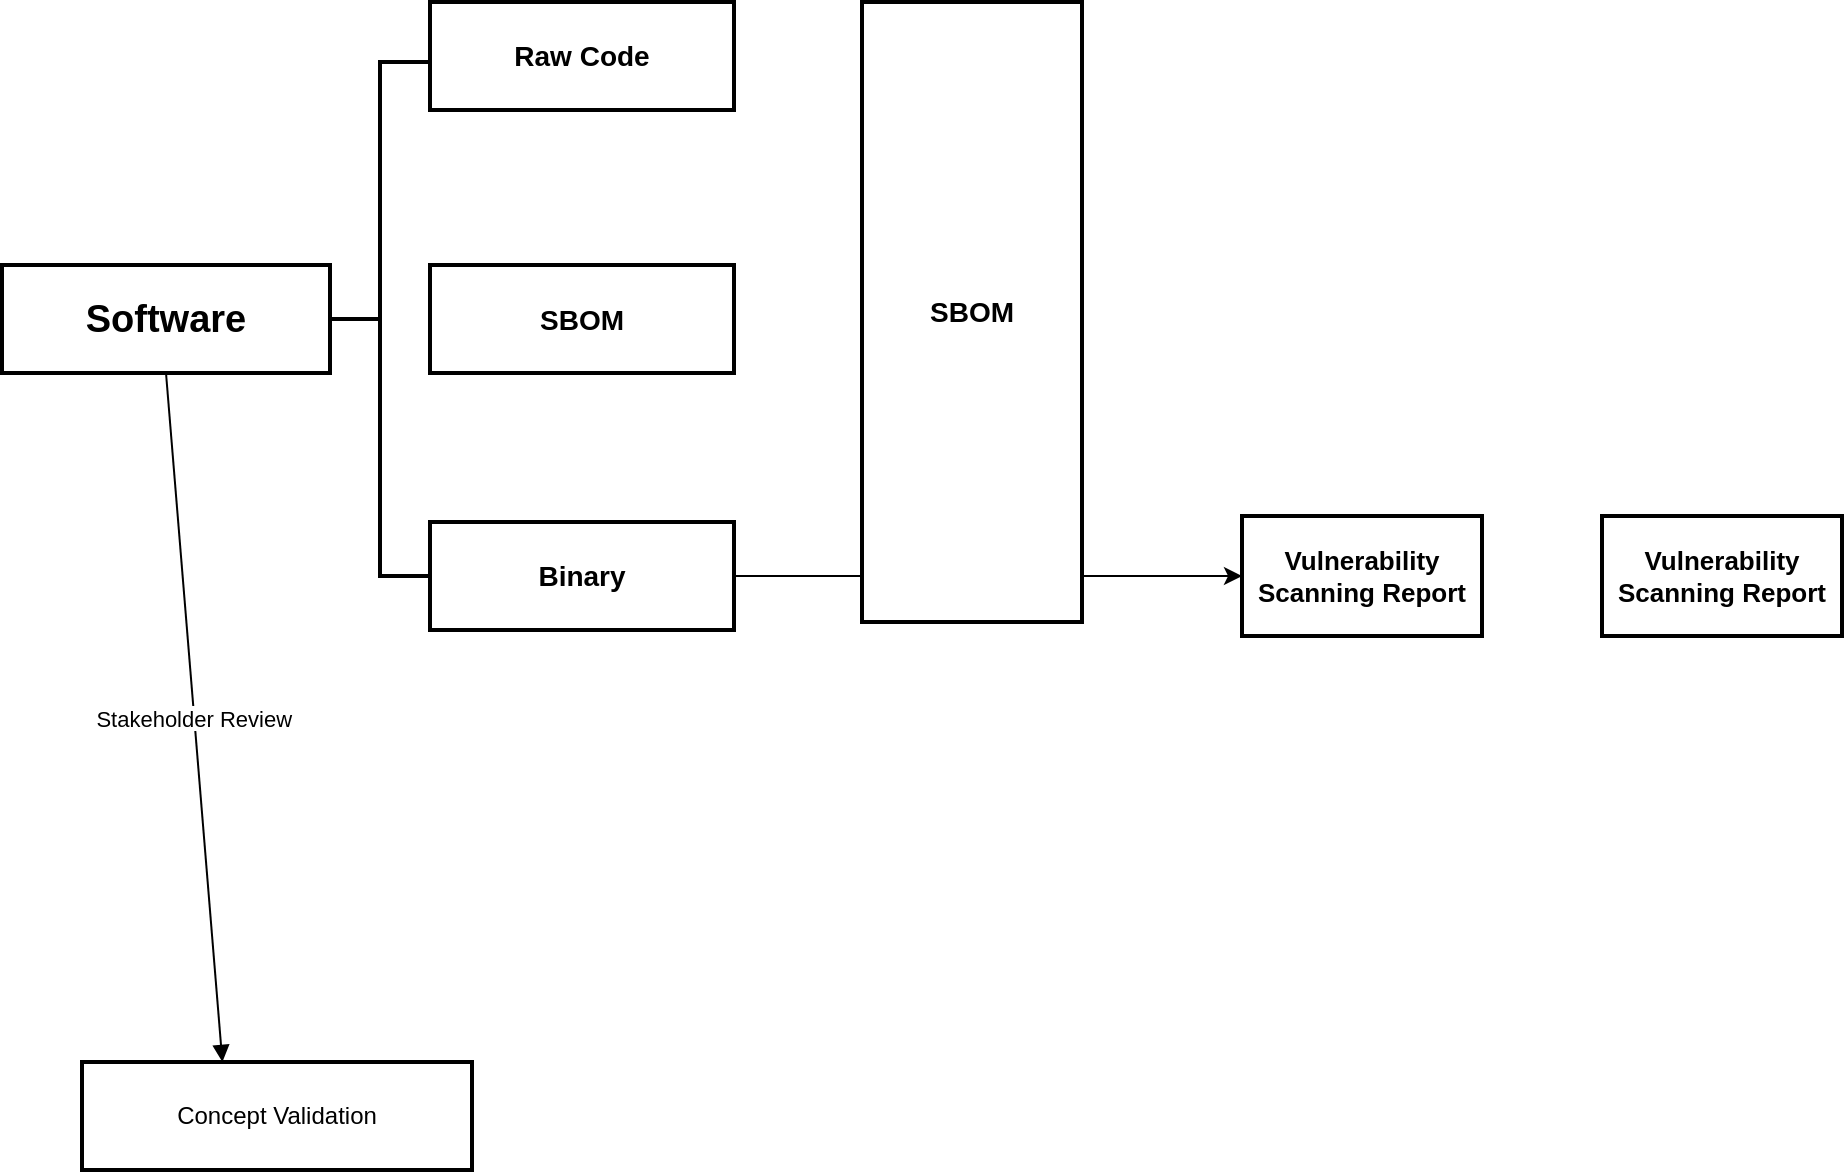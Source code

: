 <mxfile version="28.1.0">
  <diagram id="Qag0GJBYdByks3d9hgRD" name="第 1 页">
    <mxGraphModel dx="1418" dy="914" grid="1" gridSize="10" guides="1" tooltips="1" connect="1" arrows="0" fold="1" page="1" pageScale="1" pageWidth="1169" pageHeight="827" math="0" shadow="0">
      <root>
        <mxCell id="0" />
        <mxCell id="1" parent="0" />
        <mxCell id="2" value="Software" style="whiteSpace=wrap;strokeWidth=2;fontSize=19;fontStyle=1" parent="1" vertex="1">
          <mxGeometry x="70" y="421.5" width="164" height="54" as="geometry" />
        </mxCell>
        <mxCell id="14" value="Concept Validation" style="whiteSpace=wrap;strokeWidth=2;" parent="1" vertex="1">
          <mxGeometry x="110" y="820" width="195" height="54" as="geometry" />
        </mxCell>
        <mxCell id="28" value="Stakeholder Review" style="curved=1;startArrow=none;endArrow=block;exitX=0.5;exitY=1;entryX=0.36;entryY=0;" parent="1" source="2" target="14" edge="1">
          <mxGeometry relative="1" as="geometry">
            <Array as="points" />
          </mxGeometry>
        </mxCell>
        <mxCell id="2rpSitwcuH7qXaecnPnE-29" value="" style="strokeWidth=2;html=1;shape=mxgraph.flowchart.annotation_2;align=left;labelPosition=right;pointerEvents=1;" parent="1" vertex="1">
          <mxGeometry x="234" y="320" width="50" height="257" as="geometry" />
        </mxCell>
        <mxCell id="2rpSitwcuH7qXaecnPnE-34" value="Raw Code" style="whiteSpace=wrap;strokeWidth=2;fontSize=14;fontStyle=1" parent="1" vertex="1">
          <mxGeometry x="284" y="290" width="152" height="54" as="geometry" />
        </mxCell>
        <mxCell id="2rpSitwcuH7qXaecnPnE-39" value="" style="edgeStyle=orthogonalEdgeStyle;rounded=0;orthogonalLoop=1;jettySize=auto;html=1;" parent="1" source="2rpSitwcuH7qXaecnPnE-35" target="2rpSitwcuH7qXaecnPnE-38" edge="1">
          <mxGeometry relative="1" as="geometry" />
        </mxCell>
        <mxCell id="2rpSitwcuH7qXaecnPnE-35" value="Binary" style="whiteSpace=wrap;strokeWidth=2;fontSize=14;fontStyle=1" parent="1" vertex="1">
          <mxGeometry x="284" y="550" width="152" height="54" as="geometry" />
        </mxCell>
        <mxCell id="2rpSitwcuH7qXaecnPnE-38" value="Vulnerability Scanning Report" style="whiteSpace=wrap;html=1;fontSize=13;strokeWidth=2;fontStyle=1;" parent="1" vertex="1">
          <mxGeometry x="690" y="547" width="120" height="60" as="geometry" />
        </mxCell>
        <mxCell id="2rpSitwcuH7qXaecnPnE-40" value="SBOM" style="whiteSpace=wrap;strokeWidth=2;fontSize=14;fontStyle=1" parent="1" vertex="1">
          <mxGeometry x="284" y="421.5" width="152" height="54" as="geometry" />
        </mxCell>
        <mxCell id="2rpSitwcuH7qXaecnPnE-43" value="SBOM" style="whiteSpace=wrap;strokeWidth=2;fontSize=14;fontStyle=1" parent="1" vertex="1">
          <mxGeometry x="500" y="290" width="110" height="310" as="geometry" />
        </mxCell>
        <mxCell id="2rpSitwcuH7qXaecnPnE-44" value="Vulnerability Scanning Report" style="whiteSpace=wrap;html=1;fontSize=13;strokeWidth=2;fontStyle=1;" parent="1" vertex="1">
          <mxGeometry x="870" y="547" width="120" height="60" as="geometry" />
        </mxCell>
      </root>
    </mxGraphModel>
  </diagram>
</mxfile>

